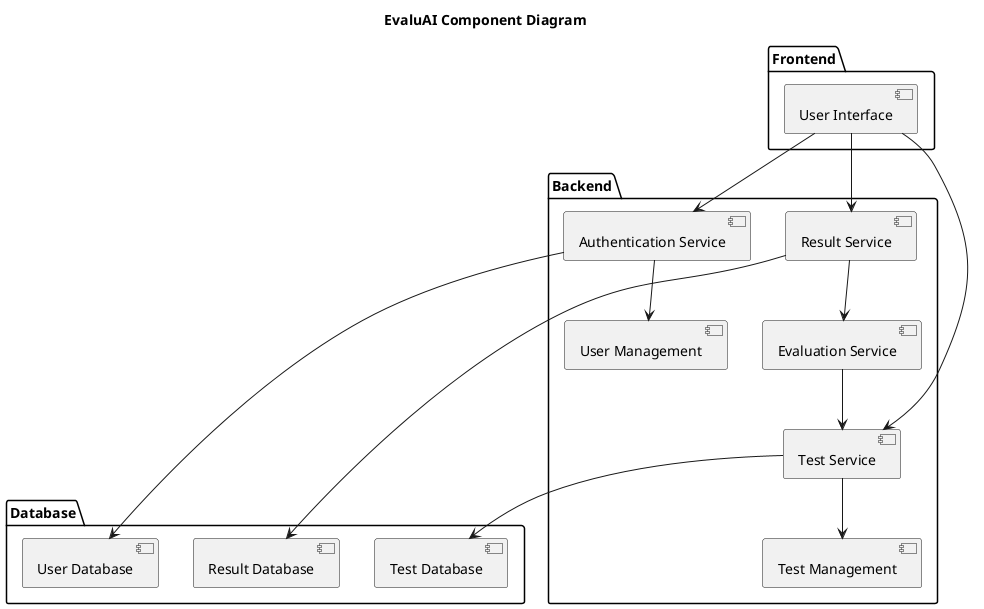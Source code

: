@startuml compo
title "EvaluAI Component Diagram"

package "Frontend" {
    [User Interface]
}

package "Backend" {
    [Authentication Service] --> [User Management]
    [Test Service] --> [Test Management]
    [Evaluation Service] --> [Test Service]
    [Result Service] --> [Evaluation Service]
}

package "Database" {
    [User Database]
    [Test Database]
    [Result Database]
}

[User Interface] --> [Authentication Service]
[User Interface] --> [Test Service]
[User Interface] --> [Result Service]

[Authentication Service] --> [User Database]
[Test Service] --> [Test Database]
[Result Service] --> [Result Database]

@enduml
